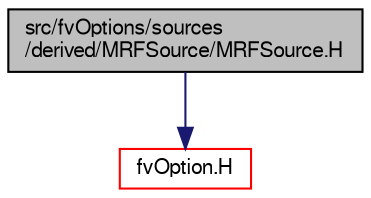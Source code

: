 digraph "src/fvOptions/sources/derived/MRFSource/MRFSource.H"
{
  bgcolor="transparent";
  edge [fontname="FreeSans",fontsize="10",labelfontname="FreeSans",labelfontsize="10"];
  node [fontname="FreeSans",fontsize="10",shape=record];
  Node0 [label="src/fvOptions/sources\l/derived/MRFSource/MRFSource.H",height=0.2,width=0.4,color="black", fillcolor="grey75", style="filled", fontcolor="black"];
  Node0 -> Node1 [color="midnightblue",fontsize="10",style="solid",fontname="FreeSans"];
  Node1 [label="fvOption.H",height=0.2,width=0.4,color="red",URL="$a04613.html"];
}
